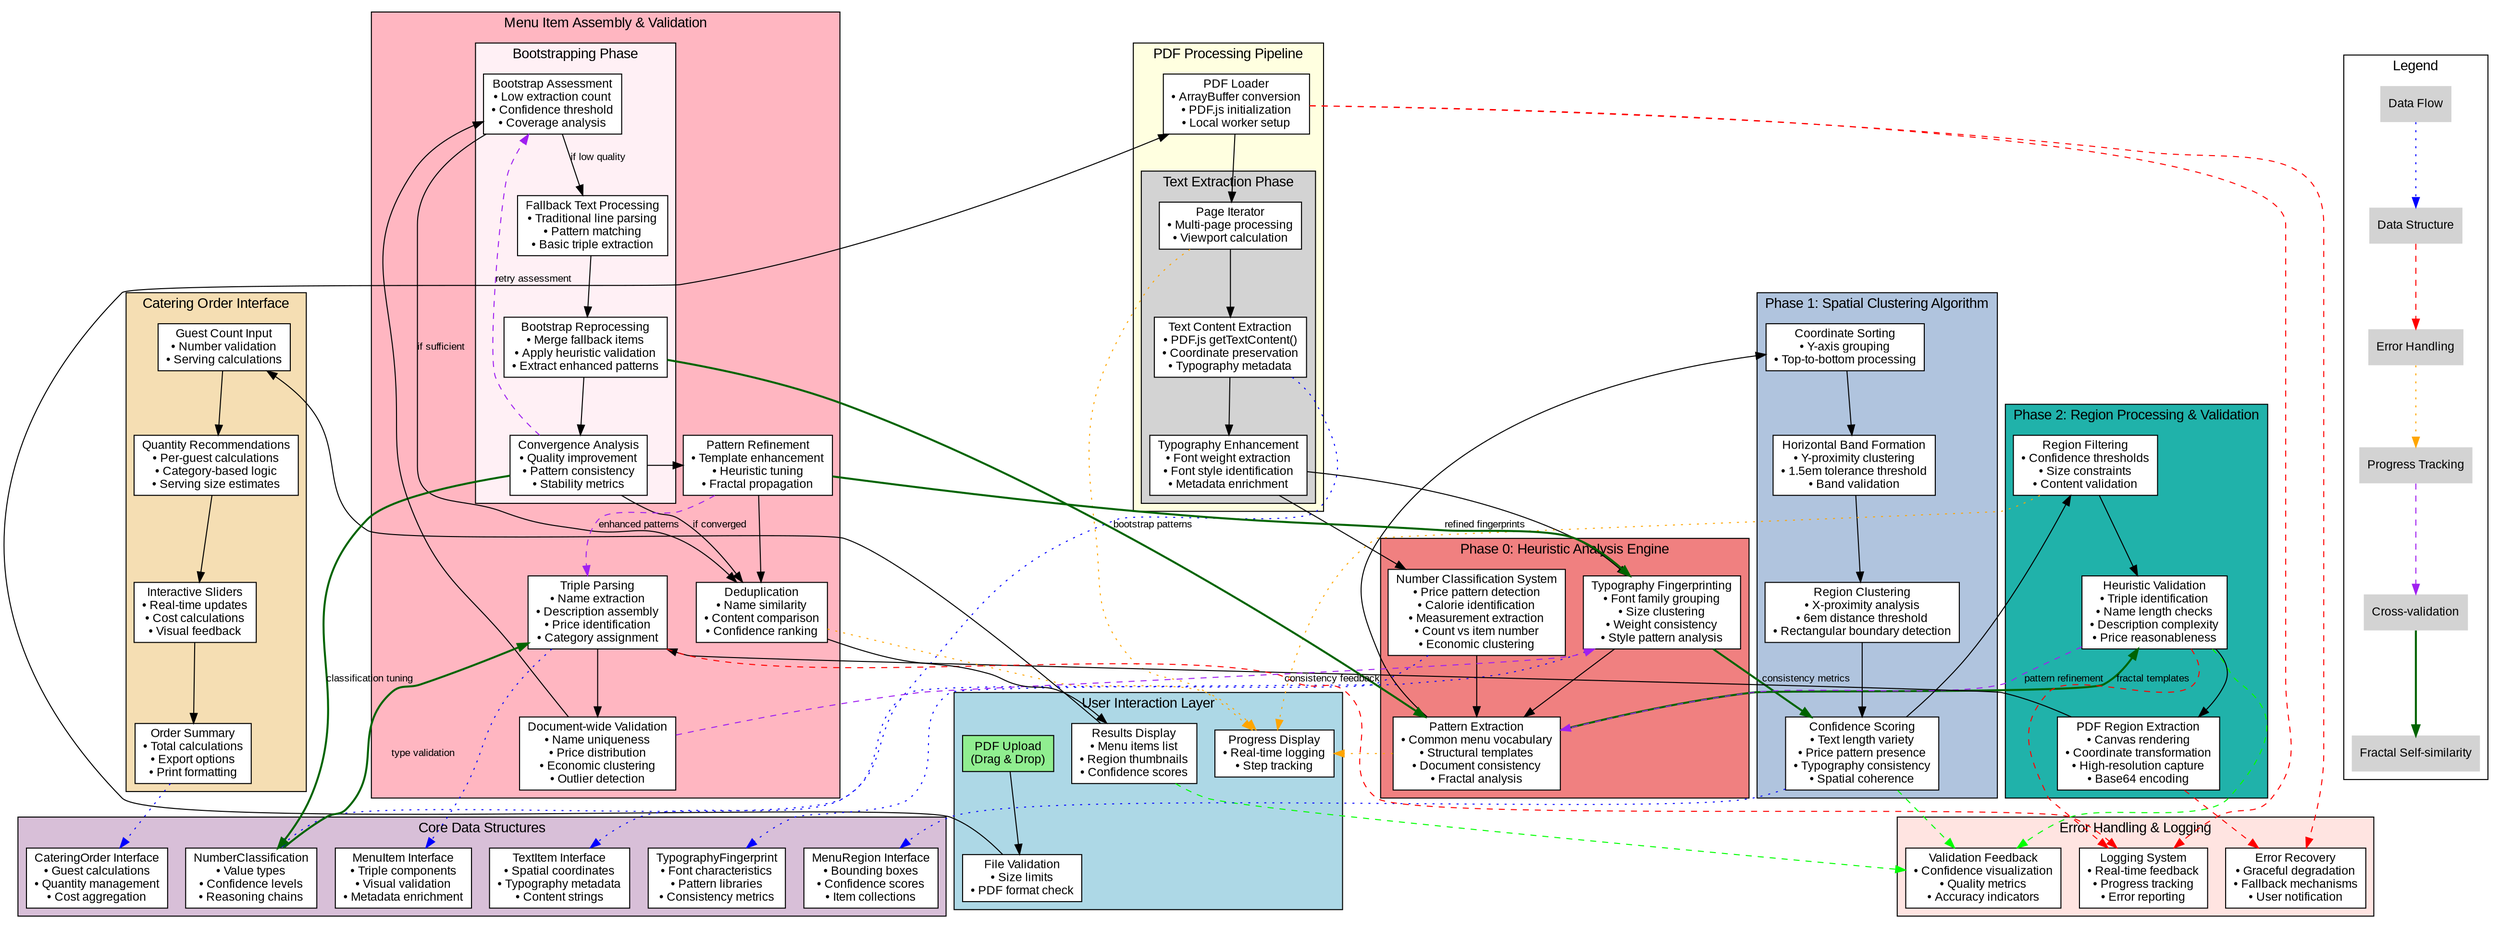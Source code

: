 digraph MenuParsingArchitecture {
    // Graph configuration
    rankdir=TB;
    fontname="Arial";
    fontsize=14;
    node [fontname="Arial", fontsize=12, shape=box, style=filled];
    edge [fontname="Arial", fontsize=10];
    
    // Color scheme for different components
    subgraph cluster_user_interaction {
        label="User Interaction Layer";
        style=filled;
        fillcolor=lightblue;
        
        user_upload [label="PDF Upload\n(Drag & Drop)", fillcolor=lightgreen];
        file_validation [label="File Validation\n• Size limits\n• PDF format check", fillcolor=white];
        progress_display [label="Progress Display\n• Real-time logging\n• Step tracking", fillcolor=white];
        results_display [label="Results Display\n• Menu items list\n• Region thumbnails\n• Confidence scores", fillcolor=white];
    }
    
    subgraph cluster_pdf_processing {
        label="PDF Processing Pipeline";
        style=filled;
        fillcolor=lightyellow;
        
        pdf_loader [label="PDF Loader\n• ArrayBuffer conversion\n• PDF.js initialization\n• Local worker setup", fillcolor=white];
        
        subgraph cluster_text_extraction {
            label="Text Extraction Phase";
            style=filled;
            fillcolor=lightgray;
            
            page_iterator [label="Page Iterator\n• Multi-page processing\n• Viewport calculation", fillcolor=white];
            text_content_extract [label="Text Content Extraction\n• PDF.js getTextContent()\n• Coordinate preservation\n• Typography metadata", fillcolor=white];
            typography_enhancement [label="Typography Enhancement\n• Font weight extraction\n• Font style identification\n• Metadata enrichment", fillcolor=white];
        }
    }
    
    subgraph cluster_heuristic_analysis {
        label="Phase 0: Heuristic Analysis Engine";
        style=filled;
        fillcolor=lightcoral;
        
        number_classifier [label="Number Classification System\n• Price pattern detection\n• Calorie identification\n• Measurement extraction\n• Count vs item number\n• Economic clustering", fillcolor=white];
        
        typography_fingerprinting [label="Typography Fingerprinting\n• Font family grouping\n• Size clustering\n• Weight consistency\n• Style pattern analysis", fillcolor=white];
        
        pattern_extraction [label="Pattern Extraction\n• Common menu vocabulary\n• Structural templates\n• Document consistency\n• Fractal analysis", fillcolor=white];
    }
    
    subgraph cluster_spatial_clustering {
        label="Phase 1: Spatial Clustering Algorithm";
        style=filled;
        fillcolor=lightsteelblue;
        
        coordinate_sorting [label="Coordinate Sorting\n• Y-axis grouping\n• Top-to-bottom processing", fillcolor=white];
        
        horizontal_banding [label="Horizontal Band Formation\n• Y-proximity clustering\n• 1.5em tolerance threshold\n• Band validation", fillcolor=white];
        
        region_clustering [label="Region Clustering\n• X-proximity analysis\n• 6em distance threshold\n• Rectangular boundary detection", fillcolor=white];
        
        confidence_scoring [label="Confidence Scoring\n• Text length variety\n• Price pattern presence\n• Typography consistency\n• Spatial coherence", fillcolor=white];
    }
    
    subgraph cluster_region_processing {
        label="Phase 2: Region Processing & Validation";
        style=filled;
        fillcolor=lightseagreen;
        
        region_filtering [label="Region Filtering\n• Confidence thresholds\n• Size constraints\n• Content validation", fillcolor=white];
        
        heuristic_validation [label="Heuristic Validation\n• Triple identification\n• Name length checks\n• Description complexity\n• Price reasonableness", fillcolor=white];
        
        image_extraction [label="PDF Region Extraction\n• Canvas rendering\n• Coordinate transformation\n• High-resolution capture\n• Base64 encoding", fillcolor=white];
    }
    
    subgraph cluster_menu_item_assembly {
        label="Menu Item Assembly & Validation";
        style=filled;
        fillcolor=lightpink;
        
        subgraph cluster_bootstrapping {
            label="Bootstrapping Phase";
            style=filled;
            fillcolor=lavenderblush;
            
            bootstrap_check [label="Bootstrap Assessment\n• Low extraction count\n• Confidence threshold\n• Coverage analysis", fillcolor=white];
            
            fallback_processing [label="Fallback Text Processing\n• Traditional line parsing\n• Pattern matching\n• Basic triple extraction", fillcolor=white];
            
            bootstrap_reprocessing [label="Bootstrap Reprocessing\n• Merge fallback items\n• Apply heuristic validation\n• Extract enhanced patterns", fillcolor=white];
            
            convergence_analysis [label="Convergence Analysis\n• Quality improvement\n• Pattern consistency\n• Stability metrics", fillcolor=white];
        }
        
        triple_parsing [label="Triple Parsing\n• Name extraction\n• Description assembly\n• Price identification\n• Category assignment", fillcolor=white];
        
        document_validation [label="Document-wide Validation\n• Name uniqueness\n• Price distribution\n• Economic clustering\n• Outlier detection", fillcolor=white];
        
        pattern_refinement [label="Pattern Refinement\n• Template enhancement\n• Heuristic tuning\n• Fractal propagation", fillcolor=white];
        
        deduplication [label="Deduplication\n• Name similarity\n• Content comparison\n• Confidence ranking", fillcolor=white];
    }
    
    subgraph cluster_catering_interface {
        label="Catering Order Interface";
        style=filled;
        fillcolor=wheat;
        
        guest_count_input [label="Guest Count Input\n• Number validation\n• Serving calculations", fillcolor=white];
        
        quantity_recommendations [label="Quantity Recommendations\n• Per-guest calculations\n• Category-based logic\n• Serving size estimates", fillcolor=white];
        
        interactive_sliders [label="Interactive Sliders\n• Real-time updates\n• Cost calculations\n• Visual feedback", fillcolor=white];
        
        order_summary [label="Order Summary\n• Total calculations\n• Export options\n• Print formatting", fillcolor=white];
    }
    
    // Data structures and interfaces
    subgraph cluster_data_structures {
        label="Core Data Structures";
        style=filled;
        fillcolor=thistle;
        
        text_item [label="TextItem Interface\n• Spatial coordinates\n• Typography metadata\n• Content strings", fillcolor=white];
        
        menu_region [label="MenuRegion Interface\n• Bounding boxes\n• Confidence scores\n• Item collections", fillcolor=white];
        
        number_classification [label="NumberClassification\n• Value types\n• Confidence levels\n• Reasoning chains", fillcolor=white];
        
        typography_fingerprint [label="TypographyFingerprint\n• Font characteristics\n• Pattern libraries\n• Consistency metrics", fillcolor=white];
        
        menu_item [label="MenuItem Interface\n• Triple components\n• Visual validation\n• Metadata enrichment", fillcolor=white];
        
        catering_order [label="CateringOrder Interface\n• Guest calculations\n• Quantity management\n• Cost aggregation", fillcolor=white];
    }
    
    // Error handling and logging
    subgraph cluster_error_handling {
        label="Error Handling & Logging";
        style=filled;
        fillcolor=mistyrose;
        
        logging_system [label="Logging System\n• Real-time feedback\n• Progress tracking\n• Error reporting", fillcolor=white];
        
        error_recovery [label="Error Recovery\n• Graceful degradation\n• Fallback mechanisms\n• User notification", fillcolor=white];
        
        validation_feedback [label="Validation Feedback\n• Confidence visualization\n• Quality metrics\n• Accuracy indicators", fillcolor=white];
    }
    
    // Flow connections - User Interaction
    user_upload -> file_validation;
    file_validation -> pdf_loader;
    
    // Flow connections - PDF Processing
    pdf_loader -> page_iterator;
    page_iterator -> text_content_extract;
    text_content_extract -> typography_enhancement;
    
    // Flow connections - Heuristic Analysis
    typography_enhancement -> number_classifier;
    typography_enhancement -> typography_fingerprinting;
    number_classifier -> pattern_extraction;
    typography_fingerprinting -> pattern_extraction;
    
    // Flow connections - Spatial Clustering
    pattern_extraction -> coordinate_sorting;
    coordinate_sorting -> horizontal_banding;
    horizontal_banding -> region_clustering;
    region_clustering -> confidence_scoring;
    
    // Flow connections - Region Processing
    confidence_scoring -> region_filtering;
    region_filtering -> heuristic_validation;
    heuristic_validation -> image_extraction;
    
    // Flow connections - Menu Item Assembly with Bootstrapping
    image_extraction -> triple_parsing;
    triple_parsing -> document_validation;
    document_validation -> bootstrap_check;
    
    // Bootstrapping flow
    bootstrap_check -> fallback_processing [label="if low quality"];
    bootstrap_check -> deduplication [label="if sufficient"];
    fallback_processing -> bootstrap_reprocessing;
    bootstrap_reprocessing -> convergence_analysis;
    convergence_analysis -> pattern_refinement;
    
    // Convergence loops
    pattern_refinement -> triple_parsing [style=dashed, color=purple, label="enhanced patterns"];
    convergence_analysis -> bootstrap_check [style=dashed, color=purple, label="retry assessment"];
    
    // Final output
    pattern_refinement -> deduplication;
    convergence_analysis -> deduplication [label="if converged"];
    
    // Flow connections - Catering Interface
    deduplication -> results_display;
    results_display -> guest_count_input;
    guest_count_input -> quantity_recommendations;
    quantity_recommendations -> interactive_sliders;
    interactive_sliders -> order_summary;
    
    // Data structure relationships
    text_content_extract -> text_item [style=dotted, color=blue];
    confidence_scoring -> menu_region [style=dotted, color=blue];
    number_classifier -> number_classification [style=dotted, color=blue];
    typography_fingerprinting -> typography_fingerprint [style=dotted, color=blue];
    triple_parsing -> menu_item [style=dotted, color=blue];
    order_summary -> catering_order [style=dotted, color=blue];
    
    // Logging and error handling connections
    pdf_loader -> logging_system [style=dashed, color=red];
    heuristic_validation -> logging_system [style=dashed, color=red];
    triple_parsing -> logging_system [style=dashed, color=red];
    
    pdf_loader -> error_recovery [style=dashed, color=red];
    image_extraction -> error_recovery [style=dashed, color=red];
    
    confidence_scoring -> validation_feedback [style=dashed, color=green];
    heuristic_validation -> validation_feedback [style=dashed, color=green];
    results_display -> validation_feedback [style=dashed, color=green];
    
    // Progress tracking
    page_iterator -> progress_display [style=dotted, color=orange];
    pattern_extraction -> progress_display [style=dotted, color=orange];
    region_filtering -> progress_display [style=dotted, color=orange];
    deduplication -> progress_display [style=dotted, color=orange];
    
    // Cross-validation and feedback loops
    heuristic_validation -> pattern_extraction [style=dashed, color=purple, label="pattern refinement"];
    document_validation -> typography_fingerprinting [style=dashed, color=purple, label="consistency feedback"];
    
    // Fractal self-similarity connections
    pattern_extraction -> heuristic_validation [style=bold, color=darkgreen, label="fractal templates"];
    typography_fingerprinting -> confidence_scoring [style=bold, color=darkgreen, label="consistency metrics"];
    number_classification -> triple_parsing [style=bold, color=darkgreen, label="type validation"];
    
    // Bootstrapping fractal feedback
    bootstrap_reprocessing -> pattern_extraction [style=bold, color=darkgreen, label="bootstrap patterns"];
    pattern_refinement -> typography_fingerprinting [style=bold, color=darkgreen, label="refined fingerprints"];
    convergence_analysis -> number_classification [style=bold, color=darkgreen, label="classification tuning"];
    
    // Legend
    subgraph cluster_legend {
        label="Legend";
        style=filled;
        fillcolor=white;
        
        legend_flow [label="Data Flow", shape=plaintext];
        legend_data [label="Data Structure", shape=plaintext];
        legend_error [label="Error Handling", shape=plaintext];
        legend_progress [label="Progress Tracking", shape=plaintext];
        legend_feedback [label="Cross-validation", shape=plaintext];
        legend_fractal [label="Fractal Self-similarity", shape=plaintext];
        
        legend_flow -> legend_data [style=dotted, color=blue];
        legend_data -> legend_error [style=dashed, color=red];
        legend_error -> legend_progress [style=dotted, color=orange];
        legend_progress -> legend_feedback [style=dashed, color=purple];
        legend_feedback -> legend_fractal [style=bold, color=darkgreen];
    }
}